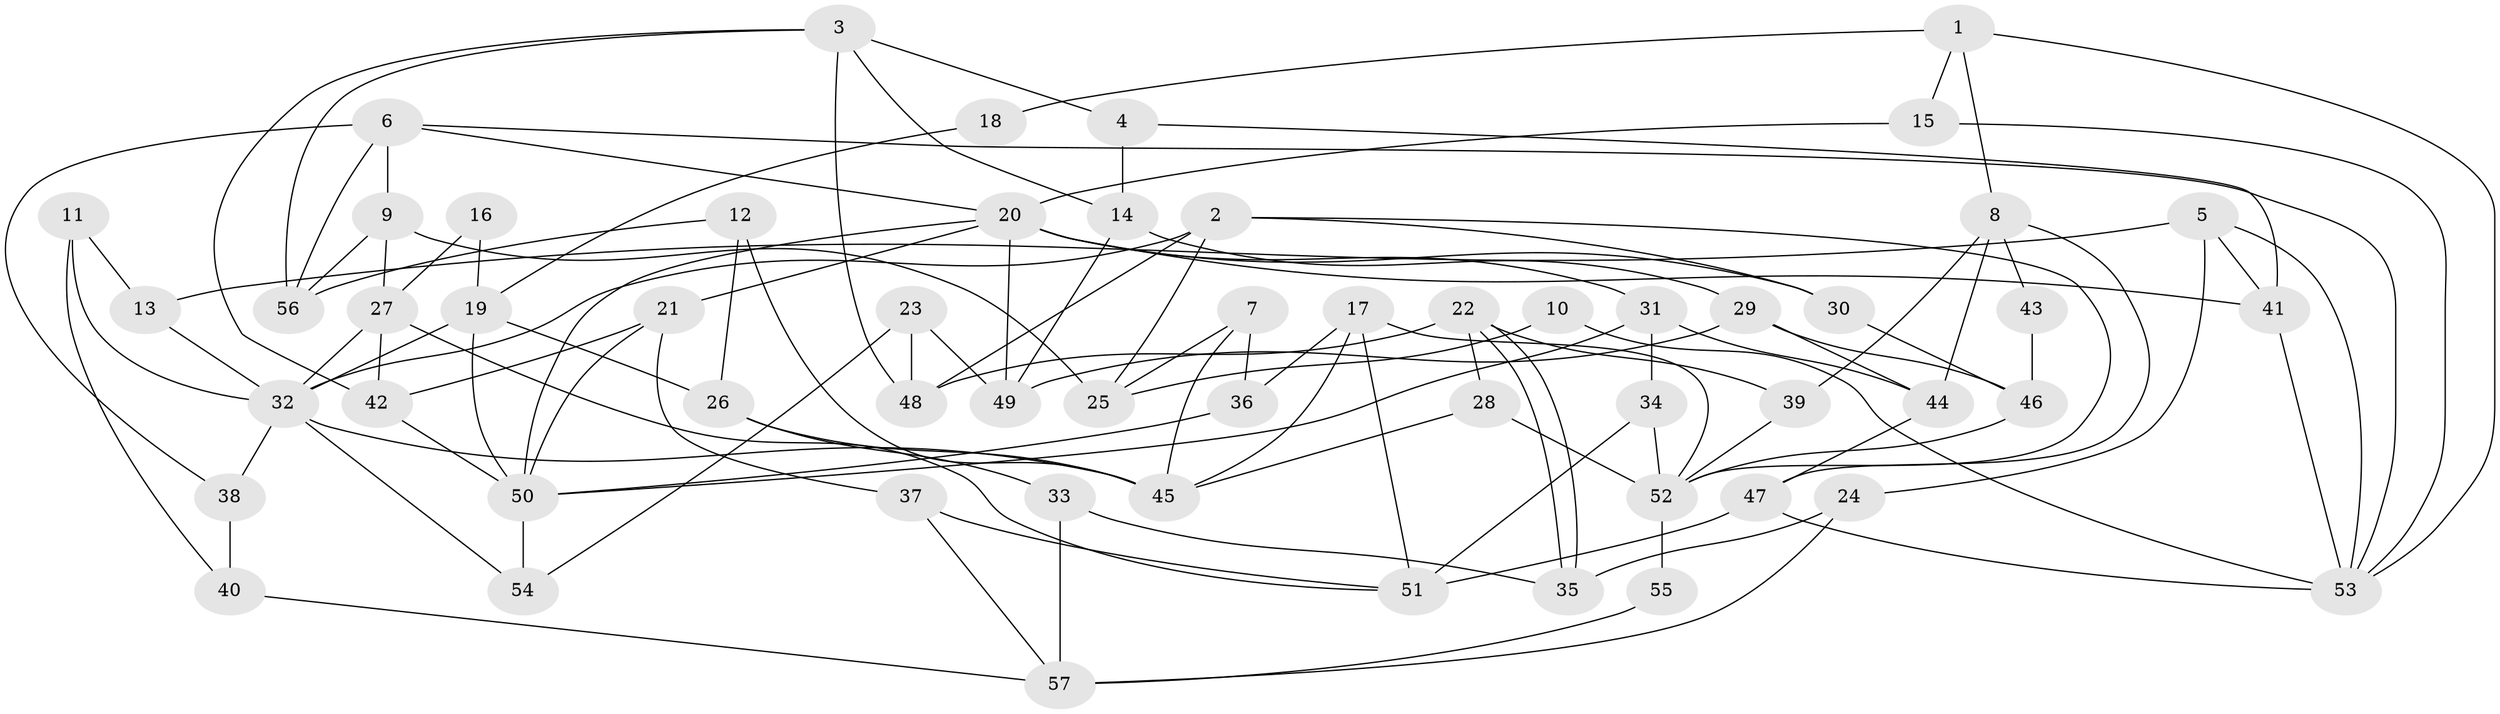 // Generated by graph-tools (version 1.1) at 2025/26/03/09/25 03:26:17]
// undirected, 57 vertices, 114 edges
graph export_dot {
graph [start="1"]
  node [color=gray90,style=filled];
  1;
  2;
  3;
  4;
  5;
  6;
  7;
  8;
  9;
  10;
  11;
  12;
  13;
  14;
  15;
  16;
  17;
  18;
  19;
  20;
  21;
  22;
  23;
  24;
  25;
  26;
  27;
  28;
  29;
  30;
  31;
  32;
  33;
  34;
  35;
  36;
  37;
  38;
  39;
  40;
  41;
  42;
  43;
  44;
  45;
  46;
  47;
  48;
  49;
  50;
  51;
  52;
  53;
  54;
  55;
  56;
  57;
  1 -- 53;
  1 -- 15;
  1 -- 8;
  1 -- 18;
  2 -- 52;
  2 -- 48;
  2 -- 25;
  2 -- 30;
  2 -- 32;
  3 -- 4;
  3 -- 56;
  3 -- 14;
  3 -- 42;
  3 -- 48;
  4 -- 41;
  4 -- 14;
  5 -- 24;
  5 -- 41;
  5 -- 13;
  5 -- 53;
  6 -- 9;
  6 -- 20;
  6 -- 38;
  6 -- 53;
  6 -- 56;
  7 -- 45;
  7 -- 25;
  7 -- 36;
  8 -- 44;
  8 -- 39;
  8 -- 43;
  8 -- 47;
  9 -- 27;
  9 -- 56;
  9 -- 25;
  10 -- 25;
  10 -- 53;
  11 -- 32;
  11 -- 13;
  11 -- 40;
  12 -- 26;
  12 -- 45;
  12 -- 56;
  13 -- 32;
  14 -- 49;
  14 -- 29;
  15 -- 20;
  15 -- 53;
  16 -- 19;
  16 -- 27;
  17 -- 36;
  17 -- 51;
  17 -- 45;
  17 -- 52;
  18 -- 19;
  19 -- 32;
  19 -- 50;
  19 -- 26;
  20 -- 50;
  20 -- 49;
  20 -- 21;
  20 -- 30;
  20 -- 31;
  20 -- 41;
  21 -- 50;
  21 -- 37;
  21 -- 42;
  22 -- 28;
  22 -- 35;
  22 -- 35;
  22 -- 39;
  22 -- 48;
  23 -- 48;
  23 -- 54;
  23 -- 49;
  24 -- 57;
  24 -- 35;
  26 -- 45;
  26 -- 33;
  27 -- 42;
  27 -- 51;
  27 -- 32;
  28 -- 45;
  28 -- 52;
  29 -- 46;
  29 -- 44;
  29 -- 49;
  30 -- 46;
  31 -- 44;
  31 -- 34;
  31 -- 50;
  32 -- 38;
  32 -- 45;
  32 -- 54;
  33 -- 57;
  33 -- 35;
  34 -- 52;
  34 -- 51;
  36 -- 50;
  37 -- 51;
  37 -- 57;
  38 -- 40;
  39 -- 52;
  40 -- 57;
  41 -- 53;
  42 -- 50;
  43 -- 46;
  44 -- 47;
  46 -- 52;
  47 -- 53;
  47 -- 51;
  50 -- 54;
  52 -- 55;
  55 -- 57;
}
